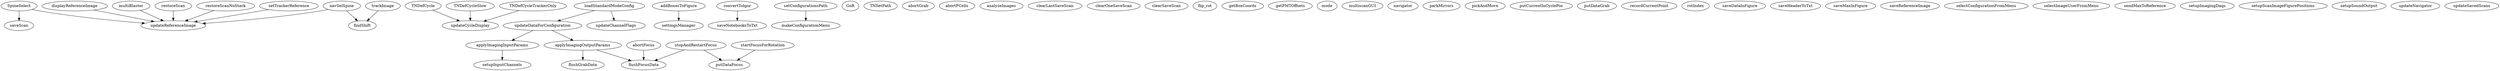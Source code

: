 /* Created by mdot for Matlab */
digraph m2html {
  SpineSelect -> saveScan;
  SpineSelect -> updateReferenceImage;
  TNDefCycle -> updateCycleDisplay;
  TNDefCycleSlow -> updateCycleDisplay;
  TNDefCycleTrackerOnly -> updateCycleDisplay;
  abortFocus -> flushFocusData;
  addBoxesToFigure -> settingsManager;
  applyImagingInputParams -> setupInputChannels;
  applyImagingOutputParams -> flushFocusData;
  applyImagingOutputParams -> flushGrabData;
  convertToIgor -> saveNotebooksToTxt;
  displayReferenceImage -> updateReferenceImage;
  loadStandardModeConfig -> updateChannelFlags;
  loadStandardModeConfig -> updateDataForConfiguration;
  multiBlaster -> updateReferenceImage;
  navSelSpine -> findShift;
  navSelSpine -> updateReferenceImage;
  restoreScan -> updateReferenceImage;
  restoreScanNoStack -> updateReferenceImage;
  setConfigurationsPath -> makeConfigurationMenu;
  setTrackerReference -> updateReferenceImage;
  startFocusForRotation -> putDataFocus;
  stopAndRestartFocus -> flushFocusData;
  stopAndRestartFocus -> putDataFocus;
  trackImage -> findShift;
  updateDataForConfiguration -> applyImagingInputParams;
  updateDataForConfiguration -> applyImagingOutputParams;

  GoR [URL="GoR.html"];
  SpineSelect [URL="SpineSelect.html"];
  TNDefCycle [URL="TNDefCycle.html"];
  TNDefCycleSlow [URL="TNDefCycleSlow.html"];
  TNDefCycleTrackerOnly [URL="TNDefCycleTrackerOnly.html"];
  TNSetPath [URL="TNSetPath.html"];
  abortFocus [URL="abortFocus.html"];
  abortGrab [URL="abortGrab.html"];
  abortPCells [URL="abortPCells.html"];
  addBoxesToFigure [URL="addBoxesToFigure.html"];
  analyzeImages [URL="analyzeImages.html"];
  applyImagingInputParams [URL="applyImagingInputParams.html"];
  applyImagingOutputParams [URL="applyImagingOutputParams.html"];
  clearLastSaveScan [URL="clearLastSaveScan.html"];
  clearOneSaveScan [URL="clearOneSaveScan.html"];
  clearSaveScan [URL="clearSaveScan.html"];
  convertToIgor [URL="convertToIgor.html"];
  displayReferenceImage [URL="displayReferenceImage.html"];
  findShift [URL="findShift.html"];
  flip_rot [URL="flip_rot.html"];
  flushFocusData [URL="flushFocusData.html"];
  flushGrabData [URL="flushGrabData.html"];
  getBoxCoords [URL="getBoxCoords.html"];
  getPMTOffsets [URL="getPMTOffsets.html"];
  loadStandardModeConfig [URL="loadStandardModeConfig.html"];
  makeConfigurationMenu [URL="makeConfigurationMenu.html"];
  mode [URL="mode.html"];
  multiBlaster [URL="multiBlaster.html"];
  multiscanGUI [URL="multiscanGUI.html"];
  navSelSpine [URL="navSelSpine.html"];
  navigator [URL="navigator.html"];
  parkMirrors [URL="parkMirrors.html"];
  pickAndMove [URL="pickAndMove.html"];
  putCurrentInCyclePos [URL="putCurrentInCyclePos.html"];
  putDataFocus [URL="putDataFocus.html"];
  putDataGrab [URL="putDataGrab.html"];
  recordCurrentPoint [URL="recordCurrentPoint.html"];
  restoreScan [URL="restoreScan.html"];
  restoreScanNoStack [URL="restoreScanNoStack.html"];
  rotIndex [URL="rotIndex.html"];
  saveDataInFigure [URL="saveDataInFigure.html"];
  saveHeaderToTxt [URL="saveHeaderToTxt.html"];
  saveMaxInFigure [URL="saveMaxInFigure.html"];
  saveNotebooksToTxt [URL="saveNotebooksToTxt.html"];
  saveReferenceImage [URL="saveReferenceImage.html"];
  saveScan [URL="saveScan.html"];
  selectConfigurationFromMenu [URL="selectConfigurationFromMenu.html"];
  selectImageUserFromMenu [URL="selectImageUserFromMenu.html"];
  sendMaxToReference [URL="sendMaxToReference.html"];
  setConfigurationsPath [URL="setConfigurationsPath.html"];
  setTrackerReference [URL="setTrackerReference.html"];
  settingsManager [URL="settingsManager.html"];
  setupImagingDaqs [URL="setupImagingDaqs.html"];
  setupInputChannels [URL="setupInputChannels.html"];
  setupScanImageFigurePositions [URL="setupScanImageFigurePositions.html"];
  setupSoundOutput [URL="setupSoundOutput.html"];
  startFocusForRotation [URL="startFocusForRotation.html"];
  stopAndRestartFocus [URL="stopAndRestartFocus.html"];
  trackImage [URL="trackImage.html"];
  updateChannelFlags [URL="updateChannelFlags.html"];
  updateCycleDisplay [URL="updateCycleDisplay.html"];
  updateDataForConfiguration [URL="updateDataForConfiguration.html"];
  updateNavigator [URL="updateNavigator.html"];
  updateReferenceImage [URL="updateReferenceImage.html"];
  updateSavedScans [URL="updateSavedScans.html"];
}
